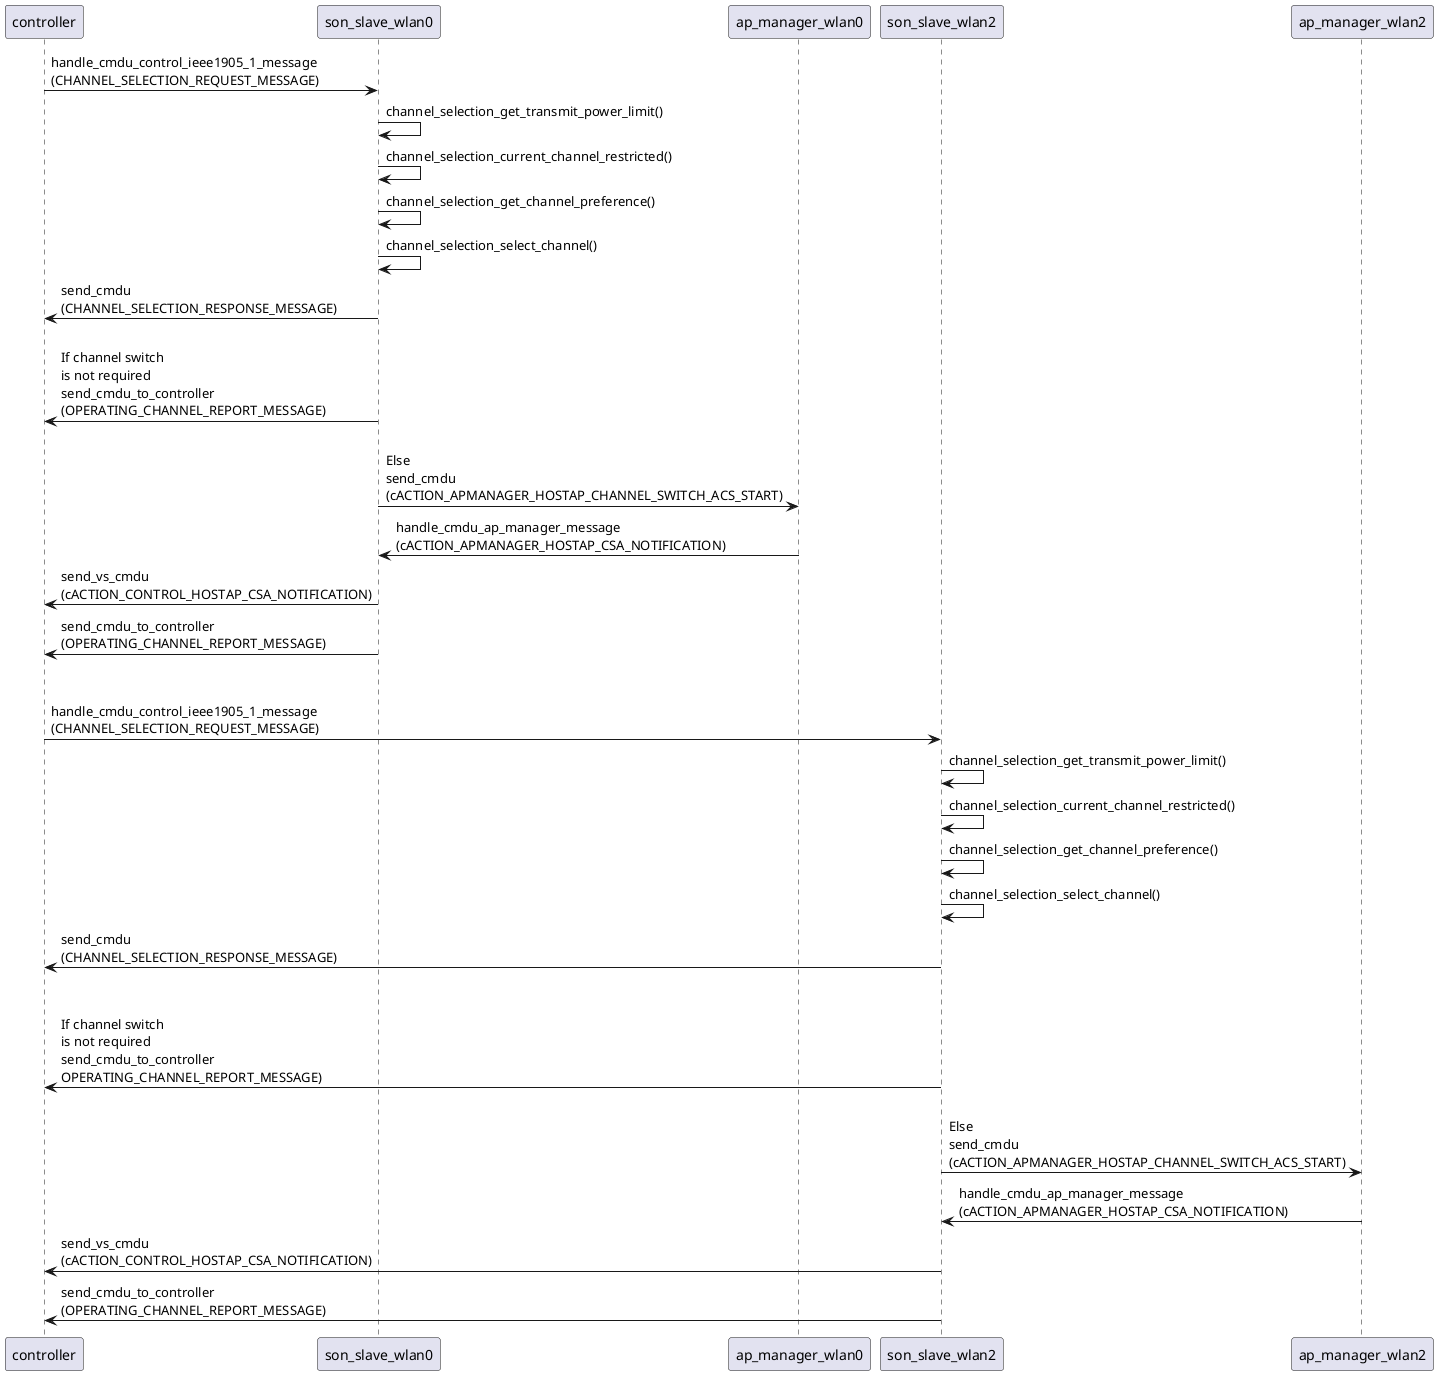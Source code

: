 @startuml
controller->son_slave_wlan0: handle_cmdu_control_ieee1905_1_message\n(CHANNEL_SELECTION_REQUEST_MESSAGE)
son_slave_wlan0->son_slave_wlan0: channel_selection_get_transmit_power_limit()
son_slave_wlan0->son_slave_wlan0: channel_selection_current_channel_restricted()
son_slave_wlan0->son_slave_wlan0: channel_selection_get_channel_preference()
son_slave_wlan0->son_slave_wlan0: channel_selection_select_channel()
son_slave_wlan0->controller: send_cmdu\n(CHANNEL_SELECTION_RESPONSE_MESSAGE)
son_slave_wlan0->controller: \nIf channel switch\nis not required\nsend_cmdu_to_controller\n(OPERATING_CHANNEL_REPORT_MESSAGE)
son_slave_wlan0->ap_manager_wlan0: \nElse\nsend_cmdu\n(cACTION_APMANAGER_HOSTAP_CHANNEL_SWITCH_ACS_START)
ap_manager_wlan0->son_slave_wlan0:handle_cmdu_ap_manager_message\n(cACTION_APMANAGER_HOSTAP_CSA_NOTIFICATION)
son_slave_wlan0->controller: send_vs_cmdu\n(cACTION_CONTROL_HOSTAP_CSA_NOTIFICATION)
son_slave_wlan0->controller: send_cmdu_to_controller\n(OPERATING_CHANNEL_REPORT_MESSAGE)
controller->son_slave_wlan2: \n\nhandle_cmdu_control_ieee1905_1_message\n(CHANNEL_SELECTION_REQUEST_MESSAGE)
son_slave_wlan2->son_slave_wlan2: channel_selection_get_transmit_power_limit()
son_slave_wlan2->son_slave_wlan2: channel_selection_current_channel_restricted()
son_slave_wlan2->son_slave_wlan2: channel_selection_get_channel_preference()
son_slave_wlan2->son_slave_wlan2: channel_selection_select_channel()
son_slave_wlan2->controller: send_cmdu\n(CHANNEL_SELECTION_RESPONSE_MESSAGE)
son_slave_wlan2->controller: \n\nIf channel switch\nis not required\nsend_cmdu_to_controller\nOPERATING_CHANNEL_REPORT_MESSAGE)
son_slave_wlan2->ap_manager_wlan2: \nElse\nsend_cmdu\n(cACTION_APMANAGER_HOSTAP_CHANNEL_SWITCH_ACS_START)
ap_manager_wlan2->son_slave_wlan2:handle_cmdu_ap_manager_message\n(cACTION_APMANAGER_HOSTAP_CSA_NOTIFICATION)
son_slave_wlan2->controller: send_vs_cmdu\n(cACTION_CONTROL_HOSTAP_CSA_NOTIFICATION)
son_slave_wlan2->controller: send_cmdu_to_controller\n(OPERATING_CHANNEL_REPORT_MESSAGE)
@enduml


